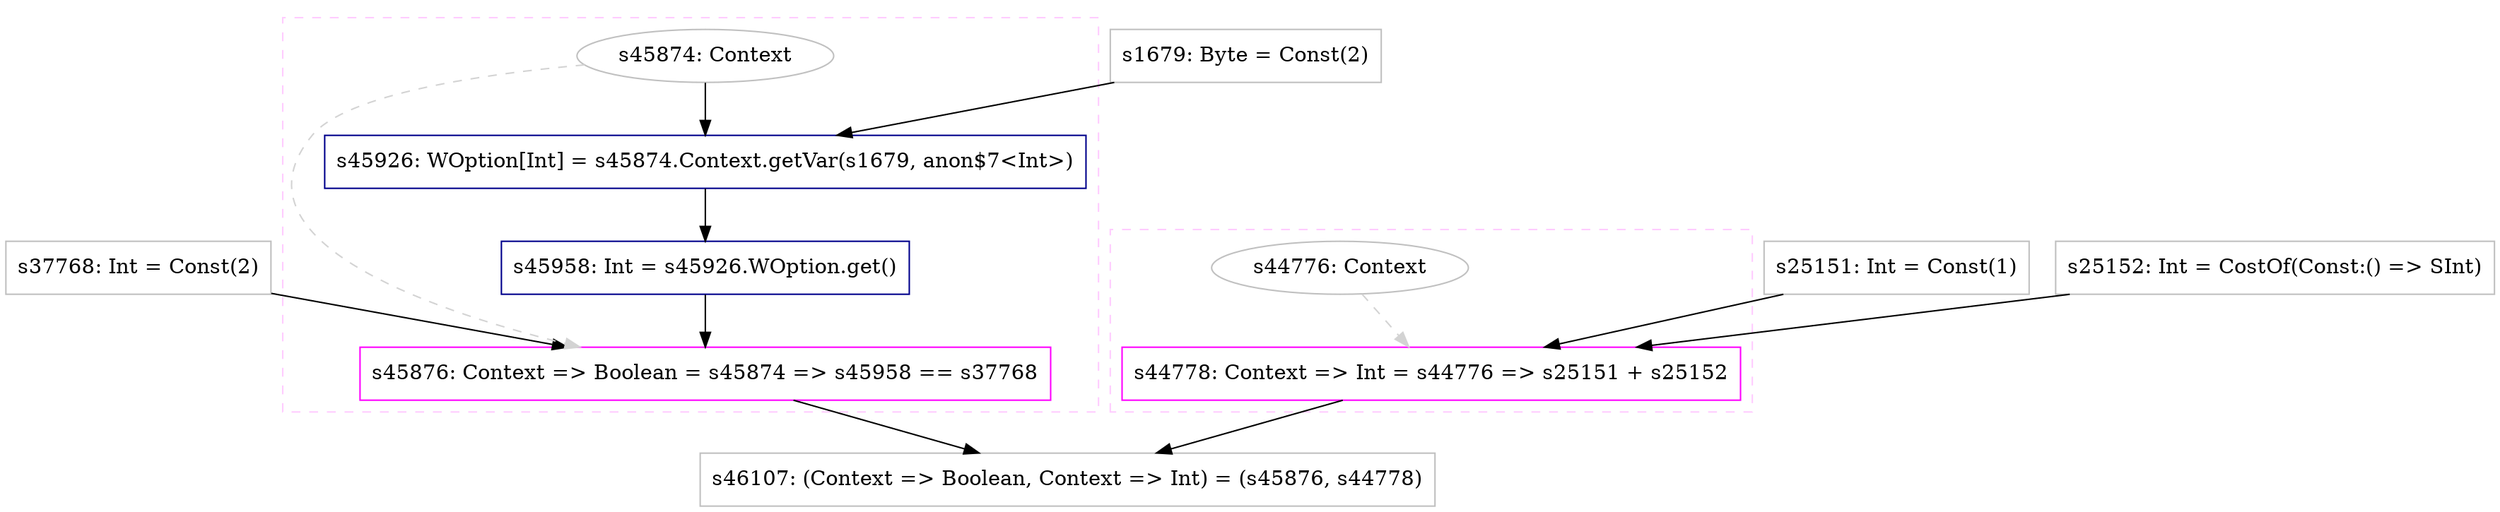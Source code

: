 digraph "Tup2" {
concentrate=true
node [style=filled, fillcolor=orangered]

"s37768" [
label="s37768: Int = Const(2)"
shape=box, color=gray, tooltip="s37768:Int", style=filled, fillcolor=white
]
"s1679" [
label="s1679: Byte = Const(2)"
shape=box, color=gray, tooltip="s1679:Byte", style=filled, fillcolor=white
]
subgraph cluster_s45876 {
style=dashed; color="#FFCCFF"
"s45874" [
label="s45874: Context"
shape=oval, color=gray, tooltip="s45874:Context", style=filled, fillcolor=white
]
"s45876" [
label="s45876: Context => Boolean = s45874 => s45958 == s37768"
shape=box, color=magenta, tooltip="s45876:Context => Boolean", style=filled, fillcolor=white
]
{rank=source; s45874}
"s45926" [
label="s45926: WOption[Int] = s45874.Context.getVar(s1679, anon$7<Int>)"
shape=box, color=darkblue, tooltip="s45926:WOption[Int]", style=filled, fillcolor=white
]
"s45958" [
label="s45958: Int = s45926.WOption.get()"
shape=box, color=darkblue, tooltip="s45958:Int", style=filled, fillcolor=white
]
{rank=sink; s45876}
}
"s25151" [
label="s25151: Int = Const(1)"
shape=box, color=gray, tooltip="s25151:Int", style=filled, fillcolor=white
]
"s25152" [
label="s25152: Int = CostOf(Const:() => SInt)"
shape=box, color=gray, tooltip="s25152:Int", style=filled, fillcolor=white
]
subgraph cluster_s44778 {
style=dashed; color="#FFCCFF"
"s44776" [
label="s44776: Context"
shape=oval, color=gray, tooltip="s44776:Context", style=filled, fillcolor=white
]
"s44778" [
label="s44778: Context => Int = s44776 => s25151 + s25152"
shape=box, color=magenta, tooltip="s44778:Context => Int", style=filled, fillcolor=white
]
{rank=source; s44776}
{rank=sink; s44778}
}
"s46107" [
label="s46107: (Context => Boolean, Context => Int) = (s45876, s44778)"
shape=box, color=gray, tooltip="s46107:(Context => Boolean, Context => Int)", style=filled, fillcolor=white
]
"s44776" -> "s44778" [style=dashed, color=lightgray, weight=0]
"s25151" -> "s44778" [style=solid]
"s25152" -> "s44778" [style=solid]
"s45874" -> "s45876" [style=dashed, color=lightgray, weight=0]
"s45958" -> "s45876" [style=solid]
"s37768" -> "s45876" [style=solid]
"s45876" -> "s46107" [style=solid]
"s44778" -> "s46107" [style=solid]
"s45874" -> "s45926" [style=solid]
"s1679" -> "s45926" [style=solid]
"s45926" -> "s45958" [style=solid]
}
